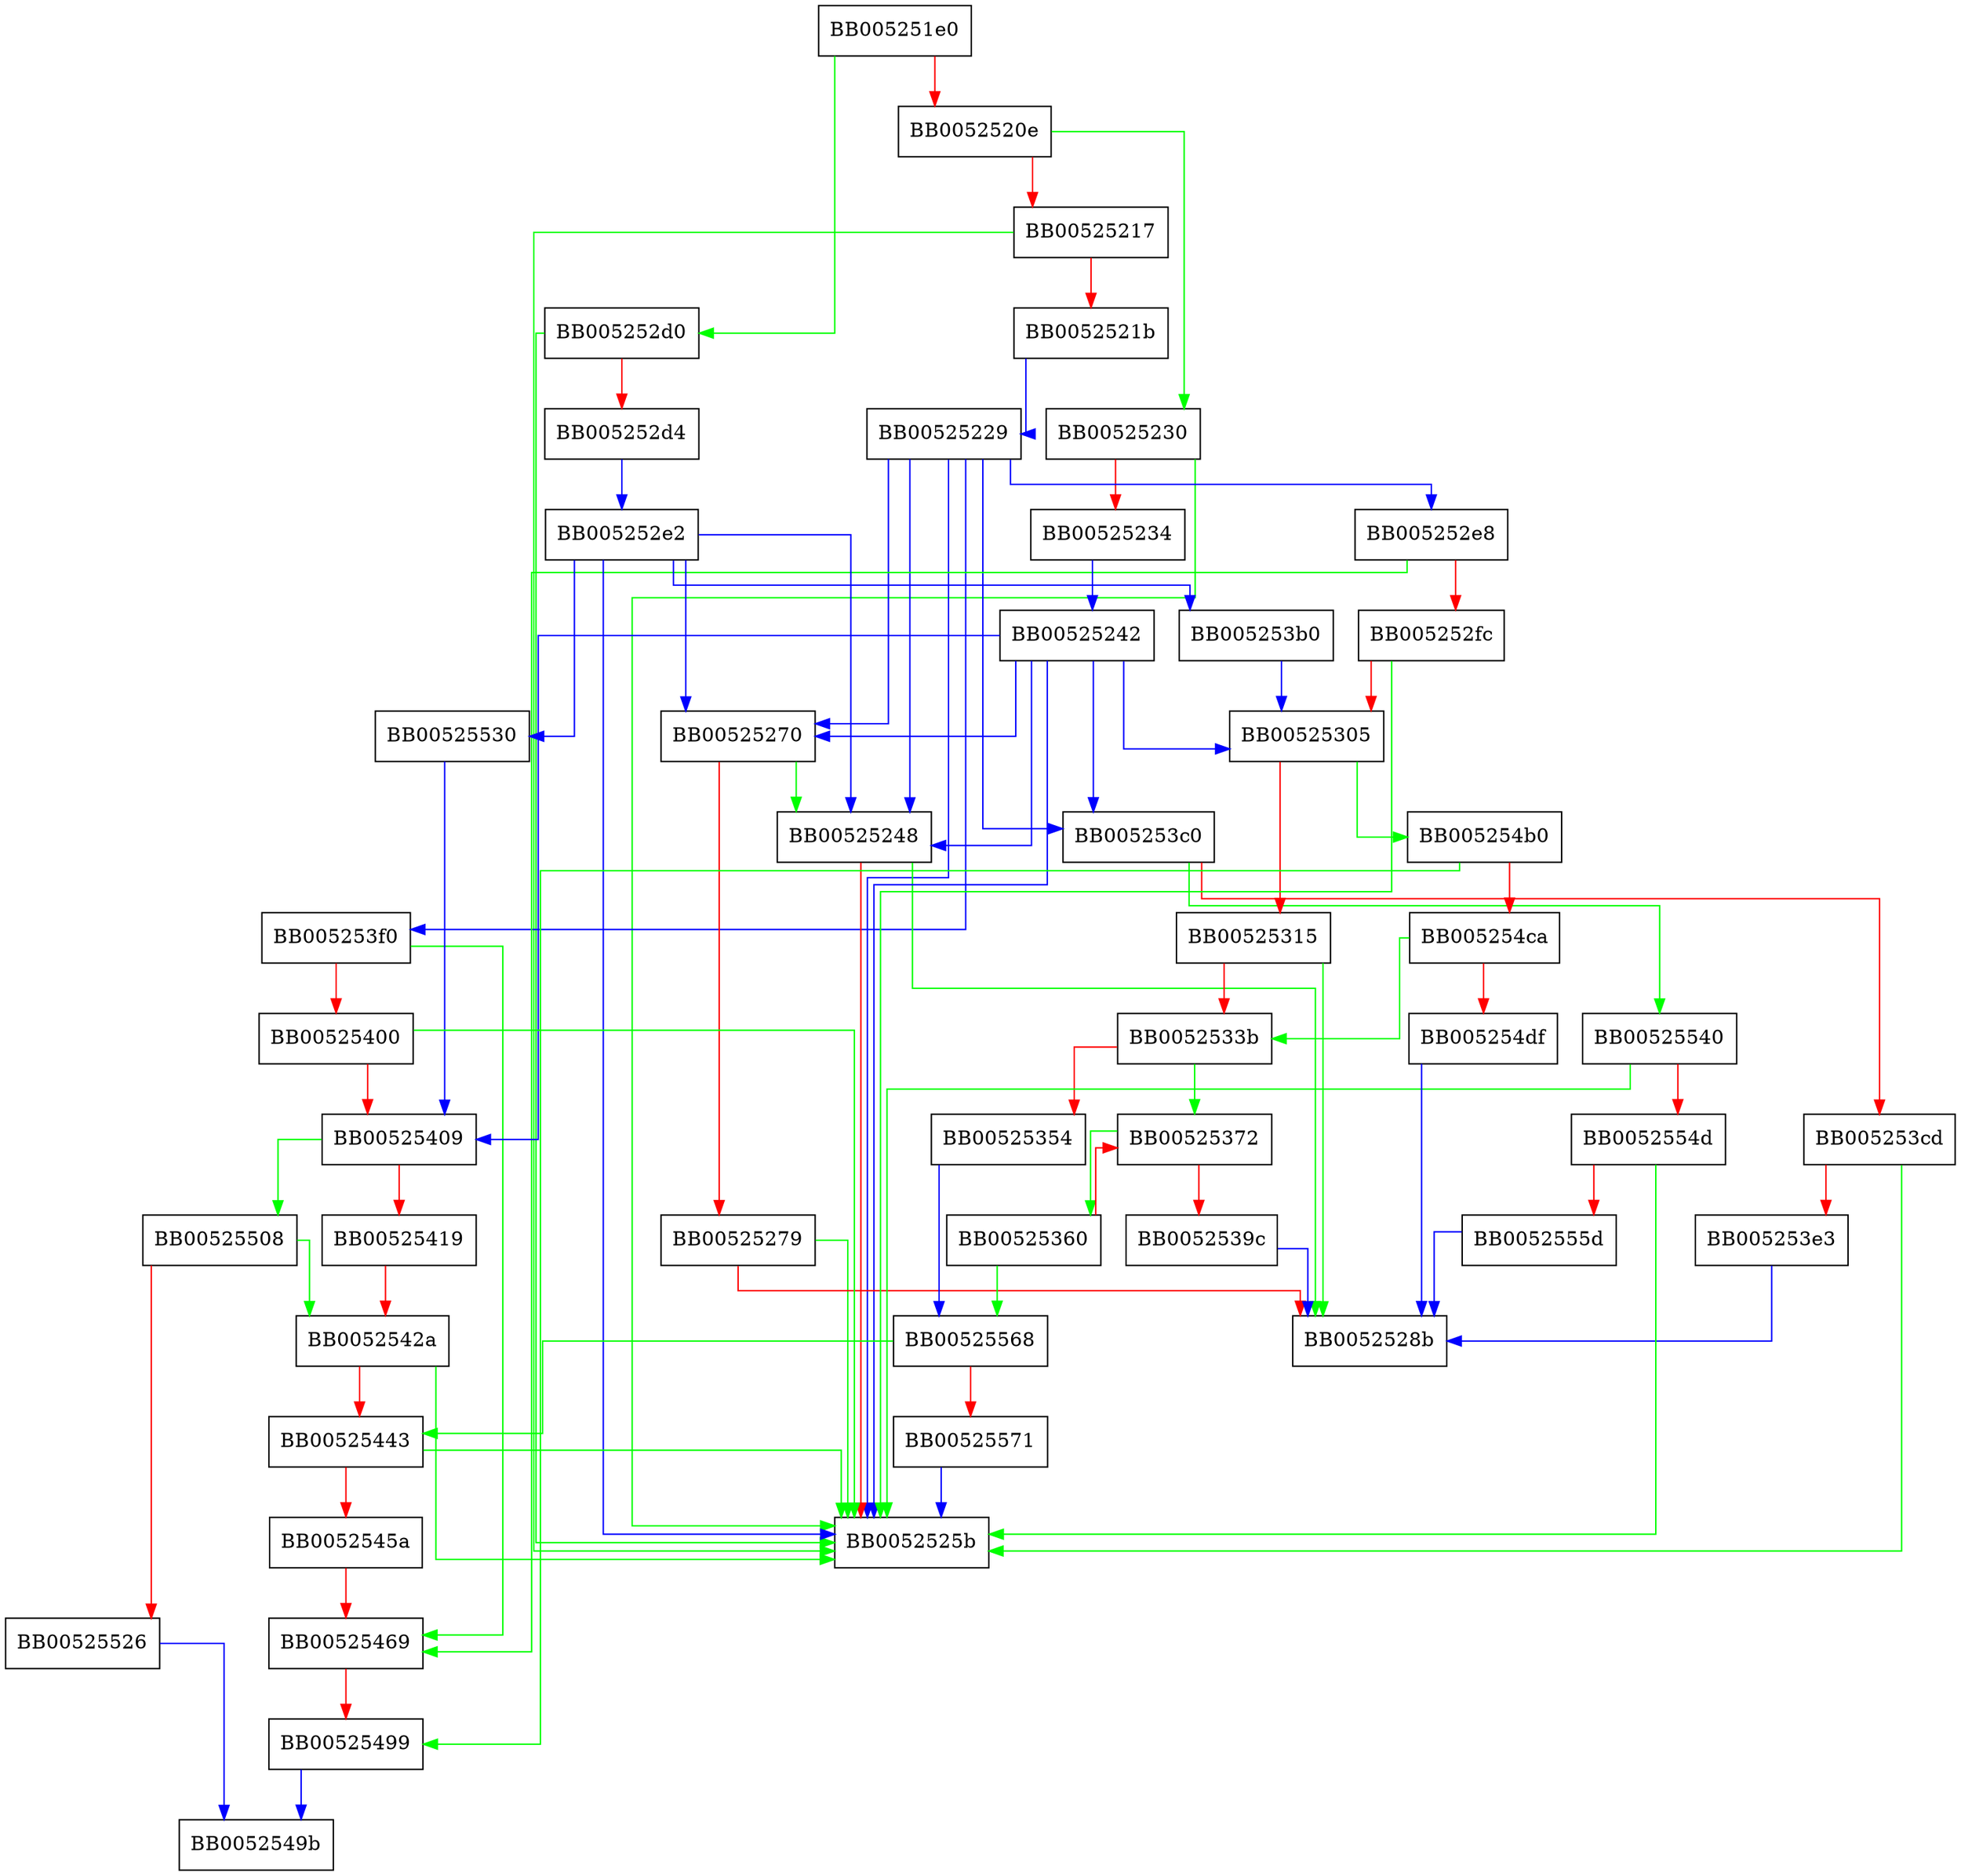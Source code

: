 digraph asn1_item_embed_new {
  node [shape="box"];
  graph [splines=ortho];
  BB005251e0 -> BB005252d0 [color="green"];
  BB005251e0 -> BB0052520e [color="red"];
  BB0052520e -> BB00525230 [color="green"];
  BB0052520e -> BB00525217 [color="red"];
  BB00525217 -> BB0052525b [color="green"];
  BB00525217 -> BB0052521b [color="red"];
  BB0052521b -> BB00525229 [color="blue"];
  BB00525229 -> BB00525270 [color="blue"];
  BB00525229 -> BB005252e8 [color="blue"];
  BB00525229 -> BB005253f0 [color="blue"];
  BB00525229 -> BB0052525b [color="blue"];
  BB00525229 -> BB005253c0 [color="blue"];
  BB00525229 -> BB00525248 [color="blue"];
  BB00525230 -> BB0052525b [color="green"];
  BB00525230 -> BB00525234 [color="red"];
  BB00525234 -> BB00525242 [color="blue"];
  BB00525242 -> BB00525270 [color="blue"];
  BB00525242 -> BB00525305 [color="blue"];
  BB00525242 -> BB00525409 [color="blue"];
  BB00525242 -> BB0052525b [color="blue"];
  BB00525242 -> BB005253c0 [color="blue"];
  BB00525242 -> BB00525248 [color="blue"];
  BB00525248 -> BB0052528b [color="green"];
  BB00525248 -> BB0052525b [color="red"];
  BB00525270 -> BB00525248 [color="green"];
  BB00525270 -> BB00525279 [color="red"];
  BB00525279 -> BB0052525b [color="green"];
  BB00525279 -> BB0052528b [color="red"];
  BB005252d0 -> BB0052525b [color="green"];
  BB005252d0 -> BB005252d4 [color="red"];
  BB005252d4 -> BB005252e2 [color="blue"];
  BB005252e2 -> BB00525270 [color="blue"];
  BB005252e2 -> BB005253b0 [color="blue"];
  BB005252e2 -> BB00525530 [color="blue"];
  BB005252e2 -> BB0052525b [color="blue"];
  BB005252e2 -> BB00525248 [color="blue"];
  BB005252e8 -> BB00525469 [color="green"];
  BB005252e8 -> BB005252fc [color="red"];
  BB005252fc -> BB0052525b [color="green"];
  BB005252fc -> BB00525305 [color="red"];
  BB00525305 -> BB005254b0 [color="green"];
  BB00525305 -> BB00525315 [color="red"];
  BB00525315 -> BB0052528b [color="green"];
  BB00525315 -> BB0052533b [color="red"];
  BB0052533b -> BB00525372 [color="green"];
  BB0052533b -> BB00525354 [color="red"];
  BB00525354 -> BB00525568 [color="blue"];
  BB00525360 -> BB00525568 [color="green"];
  BB00525360 -> BB00525372 [color="red"];
  BB00525372 -> BB00525360 [color="green"];
  BB00525372 -> BB0052539c [color="red"];
  BB0052539c -> BB0052528b [color="blue"];
  BB005253b0 -> BB00525305 [color="blue"];
  BB005253c0 -> BB00525540 [color="green"];
  BB005253c0 -> BB005253cd [color="red"];
  BB005253cd -> BB0052525b [color="green"];
  BB005253cd -> BB005253e3 [color="red"];
  BB005253e3 -> BB0052528b [color="blue"];
  BB005253f0 -> BB00525469 [color="green"];
  BB005253f0 -> BB00525400 [color="red"];
  BB00525400 -> BB0052525b [color="green"];
  BB00525400 -> BB00525409 [color="red"];
  BB00525409 -> BB00525508 [color="green"];
  BB00525409 -> BB00525419 [color="red"];
  BB00525419 -> BB0052542a [color="red"];
  BB0052542a -> BB0052525b [color="green"];
  BB0052542a -> BB00525443 [color="red"];
  BB00525443 -> BB0052525b [color="green"];
  BB00525443 -> BB0052545a [color="red"];
  BB0052545a -> BB00525469 [color="red"];
  BB00525469 -> BB00525499 [color="red"];
  BB00525499 -> BB0052549b [color="blue"];
  BB005254b0 -> BB00525499 [color="green"];
  BB005254b0 -> BB005254ca [color="red"];
  BB005254ca -> BB0052533b [color="green"];
  BB005254ca -> BB005254df [color="red"];
  BB005254df -> BB0052528b [color="blue"];
  BB00525508 -> BB0052542a [color="green"];
  BB00525508 -> BB00525526 [color="red"];
  BB00525526 -> BB0052549b [color="blue"];
  BB00525530 -> BB00525409 [color="blue"];
  BB00525540 -> BB0052525b [color="green"];
  BB00525540 -> BB0052554d [color="red"];
  BB0052554d -> BB0052525b [color="green"];
  BB0052554d -> BB0052555d [color="red"];
  BB0052555d -> BB0052528b [color="blue"];
  BB00525568 -> BB00525443 [color="green"];
  BB00525568 -> BB00525571 [color="red"];
  BB00525571 -> BB0052525b [color="blue"];
}